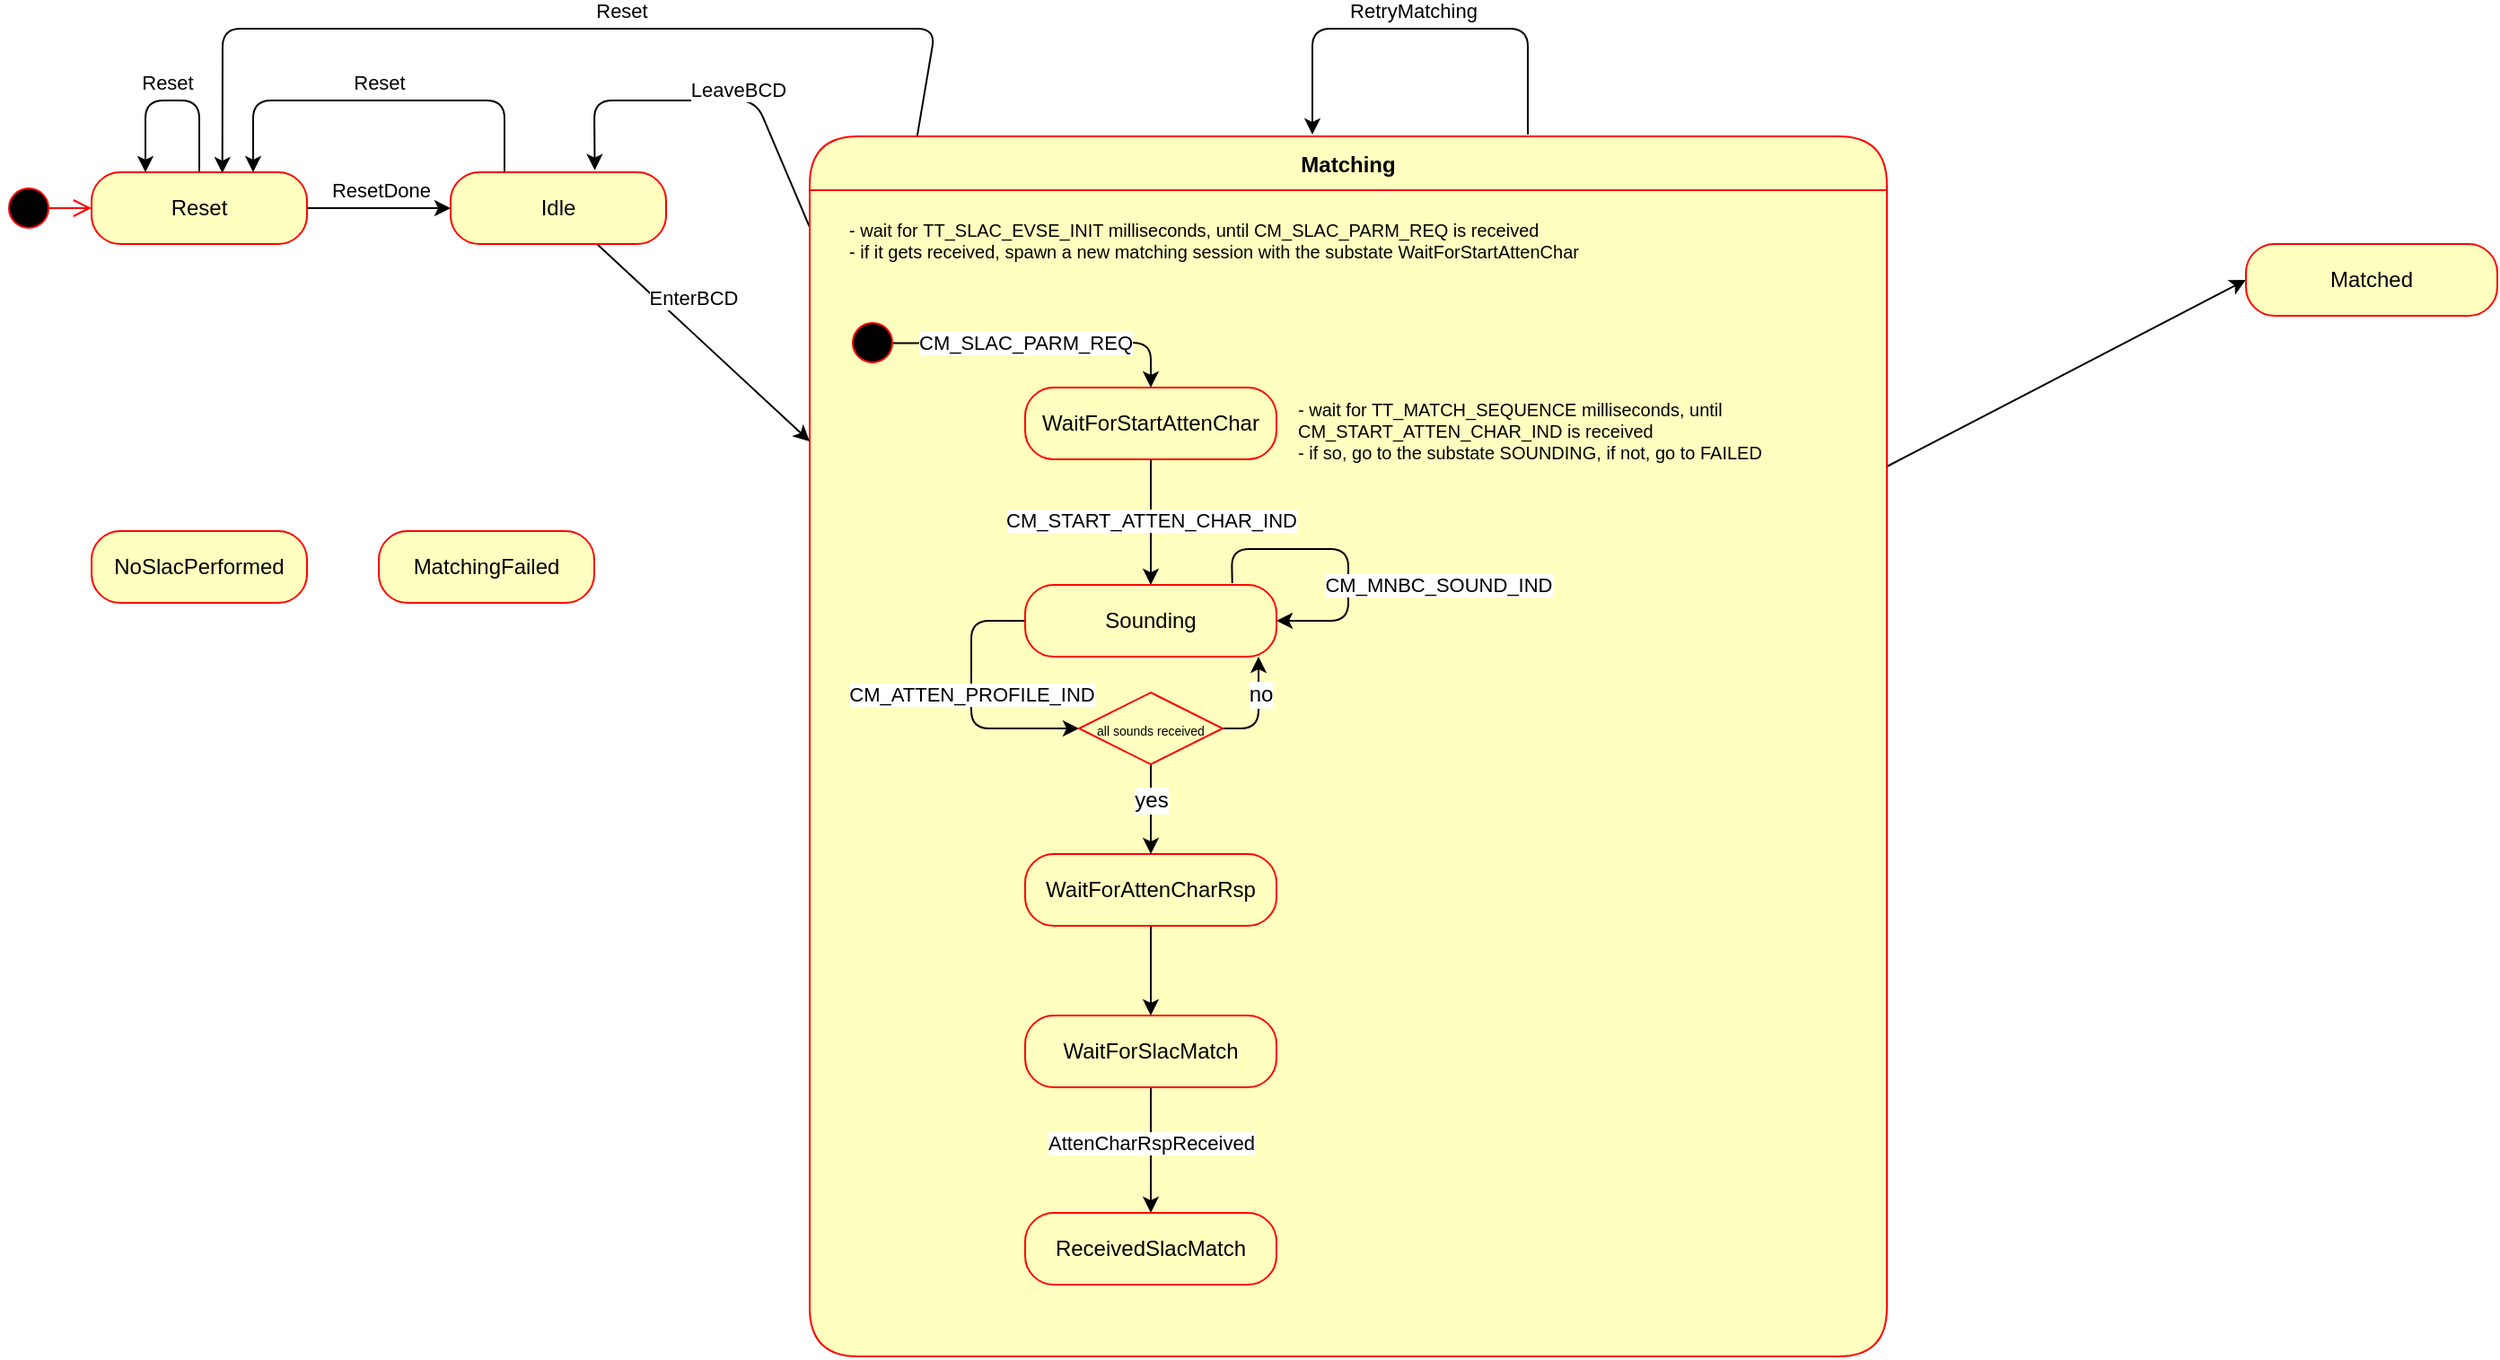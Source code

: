 <mxfile>
    <diagram id="enTwcsW3kJKdFbbsoOIB" name="Page-1">
        <mxGraphModel dx="1340" dy="861" grid="1" gridSize="10" guides="1" tooltips="1" connect="1" arrows="1" fold="1" page="1" pageScale="1" pageWidth="850" pageHeight="1100" math="0" shadow="0">
            <root>
                <mxCell id="0"/>
                <mxCell id="1" parent="0"/>
                <mxCell id="26" style="edgeStyle=none;html=1;exitX=0.099;exitY=0.004;exitDx=0;exitDy=0;entryX=0.607;entryY=0.013;entryDx=0;entryDy=0;entryPerimeter=0;exitPerimeter=0;" edge="1" parent="1" source="21" target="7">
                    <mxGeometry relative="1" as="geometry">
                        <mxPoint x="290" y="280" as="targetPoint"/>
                        <Array as="points">
                            <mxPoint x="590" y="280"/>
                            <mxPoint x="193" y="280"/>
                        </Array>
                    </mxGeometry>
                </mxCell>
                <mxCell id="27" value="Reset" style="edgeLabel;html=1;align=center;verticalAlign=middle;resizable=0;points=[];" vertex="1" connectable="0" parent="26">
                    <mxGeometry x="-0.116" y="-3" relative="1" as="geometry">
                        <mxPoint y="-7" as="offset"/>
                    </mxGeometry>
                </mxCell>
                <mxCell id="28" style="edgeStyle=none;html=1;entryX=0.669;entryY=-0.029;entryDx=0;entryDy=0;entryPerimeter=0;exitX=0.007;exitY=0.089;exitDx=0;exitDy=0;exitPerimeter=0;" edge="1" parent="1" source="21" target="11">
                    <mxGeometry relative="1" as="geometry">
                        <mxPoint x="450" y="320.0" as="targetPoint"/>
                        <Array as="points">
                            <mxPoint x="490" y="320"/>
                            <mxPoint x="400" y="320"/>
                        </Array>
                    </mxGeometry>
                </mxCell>
                <mxCell id="29" value="LeaveBCD" style="edgeLabel;html=1;align=center;verticalAlign=middle;resizable=0;points=[];" vertex="1" connectable="0" parent="28">
                    <mxGeometry x="-0.216" y="-2" relative="1" as="geometry">
                        <mxPoint x="-13" y="-8" as="offset"/>
                    </mxGeometry>
                </mxCell>
                <mxCell id="50" style="edgeStyle=none;html=1;entryX=0;entryY=0.5;entryDx=0;entryDy=0;" edge="1" parent="1" source="21" target="49">
                    <mxGeometry relative="1" as="geometry"/>
                </mxCell>
                <mxCell id="52" style="edgeStyle=none;html=1;" edge="1" parent="1">
                    <mxGeometry relative="1" as="geometry">
                        <mxPoint x="800" y="339" as="targetPoint"/>
                        <mxPoint x="920" y="339" as="sourcePoint"/>
                        <Array as="points">
                            <mxPoint x="920" y="280"/>
                            <mxPoint x="800" y="280"/>
                        </Array>
                    </mxGeometry>
                </mxCell>
                <mxCell id="53" value="RetryMatching" style="edgeLabel;html=1;align=center;verticalAlign=middle;resizable=0;points=[];" vertex="1" connectable="0" parent="52">
                    <mxGeometry x="-0.124" relative="1" as="geometry">
                        <mxPoint x="-19" y="-10" as="offset"/>
                    </mxGeometry>
                </mxCell>
                <mxCell id="21" value="Matching" style="swimlane;fontStyle=1;align=center;verticalAlign=middle;childLayout=stackLayout;horizontal=1;startSize=30;horizontalStack=0;resizeParent=0;resizeLast=1;container=0;fontColor=#000000;collapsible=0;rounded=1;arcSize=30;strokeColor=#ff0000;fillColor=#ffffc0;swimlaneFillColor=#ffffc0;dropTarget=0;" vertex="1" parent="1">
                    <mxGeometry x="520" y="340" width="600" height="680" as="geometry"/>
                </mxCell>
                <mxCell id="12" style="edgeStyle=none;html=1;exitX=0.5;exitY=0;exitDx=0;exitDy=0;entryX=0.25;entryY=0;entryDx=0;entryDy=0;" edge="1" parent="1" source="7" target="7">
                    <mxGeometry relative="1" as="geometry">
                        <mxPoint x="210.333" y="280.0" as="targetPoint"/>
                        <Array as="points">
                            <mxPoint x="180" y="320"/>
                            <mxPoint x="150" y="320"/>
                        </Array>
                    </mxGeometry>
                </mxCell>
                <mxCell id="13" value="Reset" style="edgeLabel;html=1;align=center;verticalAlign=middle;resizable=0;points=[];" vertex="1" connectable="0" parent="12">
                    <mxGeometry x="-0.115" y="-1" relative="1" as="geometry">
                        <mxPoint x="-10" y="-9" as="offset"/>
                    </mxGeometry>
                </mxCell>
                <mxCell id="14" value="" style="edgeStyle=none;html=1;" edge="1" parent="1" source="7" target="11">
                    <mxGeometry relative="1" as="geometry"/>
                </mxCell>
                <mxCell id="15" value="ResetDone" style="edgeLabel;html=1;align=center;verticalAlign=middle;resizable=0;points=[];" vertex="1" connectable="0" parent="14">
                    <mxGeometry x="-0.314" y="1" relative="1" as="geometry">
                        <mxPoint x="13" y="-9" as="offset"/>
                    </mxGeometry>
                </mxCell>
                <mxCell id="7" value="Reset" style="rounded=1;whiteSpace=wrap;html=1;arcSize=40;fontColor=#000000;fillColor=#ffffc0;strokeColor=#ff0000;" vertex="1" parent="1">
                    <mxGeometry x="120" y="360" width="120" height="40" as="geometry"/>
                </mxCell>
                <mxCell id="9" value="" style="ellipse;html=1;shape=startState;fillColor=#000000;strokeColor=#ff0000;" vertex="1" parent="1">
                    <mxGeometry x="70" y="365" width="30" height="30" as="geometry"/>
                </mxCell>
                <mxCell id="10" value="" style="edgeStyle=orthogonalEdgeStyle;html=1;verticalAlign=bottom;endArrow=open;endSize=8;strokeColor=#ff0000;entryX=0;entryY=0.5;entryDx=0;entryDy=0;exitX=0.867;exitY=0.5;exitDx=0;exitDy=0;exitPerimeter=0;" edge="1" source="9" parent="1" target="7">
                    <mxGeometry relative="1" as="geometry">
                        <mxPoint x="210" y="330" as="targetPoint"/>
                        <mxPoint x="110" y="390" as="sourcePoint"/>
                        <Array as="points"/>
                    </mxGeometry>
                </mxCell>
                <mxCell id="16" style="edgeStyle=none;html=1;entryX=0.75;entryY=0;entryDx=0;entryDy=0;exitX=0.25;exitY=0;exitDx=0;exitDy=0;" edge="1" parent="1" source="11" target="7">
                    <mxGeometry relative="1" as="geometry">
                        <Array as="points">
                            <mxPoint x="350" y="320"/>
                            <mxPoint x="210" y="320"/>
                        </Array>
                    </mxGeometry>
                </mxCell>
                <mxCell id="17" value="Reset" style="edgeLabel;html=1;align=center;verticalAlign=middle;resizable=0;points=[];" vertex="1" connectable="0" parent="16">
                    <mxGeometry x="0.086" y="-1" relative="1" as="geometry">
                        <mxPoint x="9" y="-9" as="offset"/>
                    </mxGeometry>
                </mxCell>
                <mxCell id="19" value="" style="edgeStyle=none;html=1;entryX=0;entryY=0.25;entryDx=0;entryDy=0;" edge="1" parent="1" source="11" target="21">
                    <mxGeometry relative="1" as="geometry">
                        <mxPoint x="520" y="380" as="targetPoint"/>
                    </mxGeometry>
                </mxCell>
                <mxCell id="20" value="EnterBCD" style="edgeLabel;html=1;align=center;verticalAlign=middle;resizable=0;points=[];" vertex="1" connectable="0" parent="19">
                    <mxGeometry x="-0.273" y="-2" relative="1" as="geometry">
                        <mxPoint x="11" y="-12" as="offset"/>
                    </mxGeometry>
                </mxCell>
                <mxCell id="11" value="Idle" style="rounded=1;whiteSpace=wrap;html=1;arcSize=40;fontColor=#000000;fillColor=#ffffc0;strokeColor=#ff0000;" vertex="1" parent="1">
                    <mxGeometry x="320" y="360" width="120" height="40" as="geometry"/>
                </mxCell>
                <mxCell id="31" value="" style="edgeStyle=none;html=1;" edge="1" parent="1" source="18" target="30">
                    <mxGeometry relative="1" as="geometry"/>
                </mxCell>
                <mxCell id="32" value="CM_START_ATTEN_CHAR_IND" style="edgeLabel;html=1;align=center;verticalAlign=middle;resizable=0;points=[];" vertex="1" connectable="0" parent="31">
                    <mxGeometry x="-0.236" y="-1" relative="1" as="geometry">
                        <mxPoint x="1" y="7" as="offset"/>
                    </mxGeometry>
                </mxCell>
                <mxCell id="18" value="WaitForStartAttenChar" style="rounded=1;whiteSpace=wrap;html=1;arcSize=40;fontColor=#000000;fillColor=#ffffc0;strokeColor=#ff0000;" vertex="1" parent="1">
                    <mxGeometry x="640" y="480" width="140" height="40" as="geometry"/>
                </mxCell>
                <mxCell id="25" style="edgeStyle=none;html=1;entryX=0.5;entryY=0;entryDx=0;entryDy=0;exitX=0.88;exitY=0.507;exitDx=0;exitDy=0;exitPerimeter=0;" edge="1" parent="1" source="24" target="18">
                    <mxGeometry relative="1" as="geometry">
                        <Array as="points">
                            <mxPoint x="710" y="455"/>
                        </Array>
                    </mxGeometry>
                </mxCell>
                <mxCell id="51" value="CM_SLAC_PARM_REQ" style="edgeLabel;html=1;align=center;verticalAlign=middle;resizable=0;points=[];" vertex="1" connectable="0" parent="25">
                    <mxGeometry x="-0.259" y="2" relative="1" as="geometry">
                        <mxPoint x="11" y="2" as="offset"/>
                    </mxGeometry>
                </mxCell>
                <mxCell id="24" value="" style="ellipse;html=1;shape=startState;fillColor=#000000;strokeColor=#ff0000;" vertex="1" parent="1">
                    <mxGeometry x="540" y="440" width="30" height="30" as="geometry"/>
                </mxCell>
                <mxCell id="54" style="edgeStyle=none;html=1;entryX=1;entryY=0.5;entryDx=0;entryDy=0;exitX=0.824;exitY=-0.025;exitDx=0;exitDy=0;exitPerimeter=0;" edge="1" parent="1" source="30" target="30">
                    <mxGeometry relative="1" as="geometry">
                        <mxPoint x="560" y="560" as="targetPoint"/>
                        <Array as="points">
                            <mxPoint x="755" y="570"/>
                            <mxPoint x="820" y="570"/>
                            <mxPoint x="820" y="610"/>
                        </Array>
                    </mxGeometry>
                </mxCell>
                <mxCell id="55" value="CM_MNBC_SOUND_IND" style="edgeLabel;html=1;align=center;verticalAlign=middle;resizable=0;points=[];" vertex="1" connectable="0" parent="54">
                    <mxGeometry x="0.416" y="-2" relative="1" as="geometry">
                        <mxPoint x="52" y="-12" as="offset"/>
                    </mxGeometry>
                </mxCell>
                <mxCell id="62" style="edgeStyle=none;html=1;exitX=0;exitY=0.5;exitDx=0;exitDy=0;" edge="1" parent="1" source="30">
                    <mxGeometry relative="1" as="geometry">
                        <mxPoint x="670" y="670" as="targetPoint"/>
                        <Array as="points">
                            <mxPoint x="610" y="610"/>
                            <mxPoint x="610" y="670"/>
                        </Array>
                    </mxGeometry>
                </mxCell>
                <mxCell id="63" value="CM_ATTEN_PROFILE_IND" style="edgeLabel;html=1;align=center;verticalAlign=middle;resizable=0;points=[];" vertex="1" connectable="0" parent="62">
                    <mxGeometry x="-0.089" relative="1" as="geometry">
                        <mxPoint y="2" as="offset"/>
                    </mxGeometry>
                </mxCell>
                <mxCell id="30" value="Sounding" style="rounded=1;whiteSpace=wrap;html=1;arcSize=40;fontColor=#000000;fillColor=#ffffc0;strokeColor=#ff0000;" vertex="1" parent="1">
                    <mxGeometry x="640" y="590" width="140" height="40" as="geometry"/>
                </mxCell>
                <mxCell id="33" value="NoSlacPerformed" style="rounded=1;whiteSpace=wrap;html=1;arcSize=40;fontColor=#000000;fillColor=#ffffc0;strokeColor=#ff0000;" vertex="1" parent="1">
                    <mxGeometry x="120" y="560" width="120" height="40" as="geometry"/>
                </mxCell>
                <mxCell id="34" value="MatchingFailed" style="rounded=1;whiteSpace=wrap;html=1;arcSize=40;fontColor=#000000;fillColor=#ffffc0;strokeColor=#ff0000;" vertex="1" parent="1">
                    <mxGeometry x="280" y="560" width="120" height="40" as="geometry"/>
                </mxCell>
                <mxCell id="39" value="" style="edgeStyle=none;html=1;exitX=0.5;exitY=1;exitDx=0;exitDy=0;entryX=0.5;entryY=0;entryDx=0;entryDy=0;" edge="1" parent="1" source="35" target="38">
                    <mxGeometry relative="1" as="geometry">
                        <Array as="points"/>
                    </mxGeometry>
                </mxCell>
                <mxCell id="35" value="WaitForAttenCharRsp" style="rounded=1;whiteSpace=wrap;html=1;arcSize=40;fontColor=#000000;fillColor=#ffffc0;strokeColor=#ff0000;" vertex="1" parent="1">
                    <mxGeometry x="640" y="740" width="140" height="40" as="geometry"/>
                </mxCell>
                <mxCell id="41" value="" style="edgeStyle=none;html=1;" edge="1" parent="1" source="38" target="40">
                    <mxGeometry relative="1" as="geometry"/>
                </mxCell>
                <mxCell id="42" value="AttenCharRspReceived" style="edgeLabel;html=1;align=center;verticalAlign=middle;resizable=0;points=[];" vertex="1" connectable="0" parent="41">
                    <mxGeometry x="-0.469" y="5" relative="1" as="geometry">
                        <mxPoint x="-5" y="12" as="offset"/>
                    </mxGeometry>
                </mxCell>
                <mxCell id="38" value="WaitForSlacMatch" style="rounded=1;whiteSpace=wrap;html=1;arcSize=40;fontColor=#000000;fillColor=#ffffc0;strokeColor=#ff0000;" vertex="1" parent="1">
                    <mxGeometry x="640" y="830" width="140" height="40" as="geometry"/>
                </mxCell>
                <mxCell id="40" value="ReceivedSlacMatch" style="rounded=1;whiteSpace=wrap;html=1;arcSize=40;fontColor=#000000;fillColor=#ffffc0;strokeColor=#ff0000;" vertex="1" parent="1">
                    <mxGeometry x="640" y="940" width="140" height="40" as="geometry"/>
                </mxCell>
                <mxCell id="49" value="Matched" style="rounded=1;whiteSpace=wrap;html=1;arcSize=40;fontColor=#000000;fillColor=#ffffc0;strokeColor=#ff0000;" vertex="1" parent="1">
                    <mxGeometry x="1320" y="400" width="140" height="40" as="geometry"/>
                </mxCell>
                <mxCell id="64" style="edgeStyle=none;html=1;entryX=0.5;entryY=0;entryDx=0;entryDy=0;fontSize=7;" edge="1" parent="1" source="59" target="35">
                    <mxGeometry relative="1" as="geometry"/>
                </mxCell>
                <mxCell id="67" value="yes" style="edgeLabel;html=1;align=center;verticalAlign=middle;resizable=0;points=[];fontSize=12;" vertex="1" connectable="0" parent="64">
                    <mxGeometry x="-0.208" y="-4" relative="1" as="geometry">
                        <mxPoint x="4" as="offset"/>
                    </mxGeometry>
                </mxCell>
                <mxCell id="65" style="edgeStyle=none;html=1;fontSize=7;exitX=1;exitY=0.5;exitDx=0;exitDy=0;" edge="1" parent="1" source="59">
                    <mxGeometry relative="1" as="geometry">
                        <mxPoint x="770" y="630" as="targetPoint"/>
                        <Array as="points">
                            <mxPoint x="770" y="670"/>
                        </Array>
                    </mxGeometry>
                </mxCell>
                <mxCell id="66" value="&lt;span style=&quot;font-size: 12px;&quot;&gt;no&lt;/span&gt;" style="edgeLabel;html=1;align=center;verticalAlign=middle;resizable=0;points=[];fontSize=7;" vertex="1" connectable="0" parent="65">
                    <mxGeometry x="0.078" y="-1" relative="1" as="geometry">
                        <mxPoint y="-7" as="offset"/>
                    </mxGeometry>
                </mxCell>
                <mxCell id="59" value="&lt;font style=&quot;font-size: 7px;&quot;&gt;all sounds received&lt;/font&gt;" style="rhombus;whiteSpace=wrap;html=1;fillColor=#ffffc0;strokeColor=#ff0000;" vertex="1" parent="1">
                    <mxGeometry x="670" y="650" width="80" height="40" as="geometry"/>
                </mxCell>
                <mxCell id="69" value="&lt;span style=&quot;font-size: 10px;&quot;&gt;- wait for&amp;nbsp;&lt;/span&gt;TT_SLAC_EVSE_INIT milliseconds&lt;span style=&quot;font-size: 10px;&quot;&gt;, until CM_SLAC_PARM_REQ is received&lt;br&gt;- if it gets received, spawn a new matching session with the substate WaitForStartAttenChar&lt;/span&gt;" style="text;html=1;strokeColor=none;fillColor=none;align=left;verticalAlign=top;whiteSpace=wrap;rounded=0;fontSize=10;" vertex="1" parent="1">
                    <mxGeometry x="540" y="380" width="430" height="40" as="geometry"/>
                </mxCell>
                <mxCell id="71" value="- wait for TT_MATCH_SEQUENCE milliseconds, until CM_START_ATTEN_CHAR_IND is received&lt;br&gt;- if so, go to the substate SOUNDING, if not, go to FAILED" style="text;html=1;strokeColor=none;fillColor=none;align=left;verticalAlign=top;whiteSpace=wrap;rounded=0;fontSize=10;" vertex="1" parent="1">
                    <mxGeometry x="790" y="480" width="300" height="40" as="geometry"/>
                </mxCell>
            </root>
        </mxGraphModel>
    </diagram>
</mxfile>

